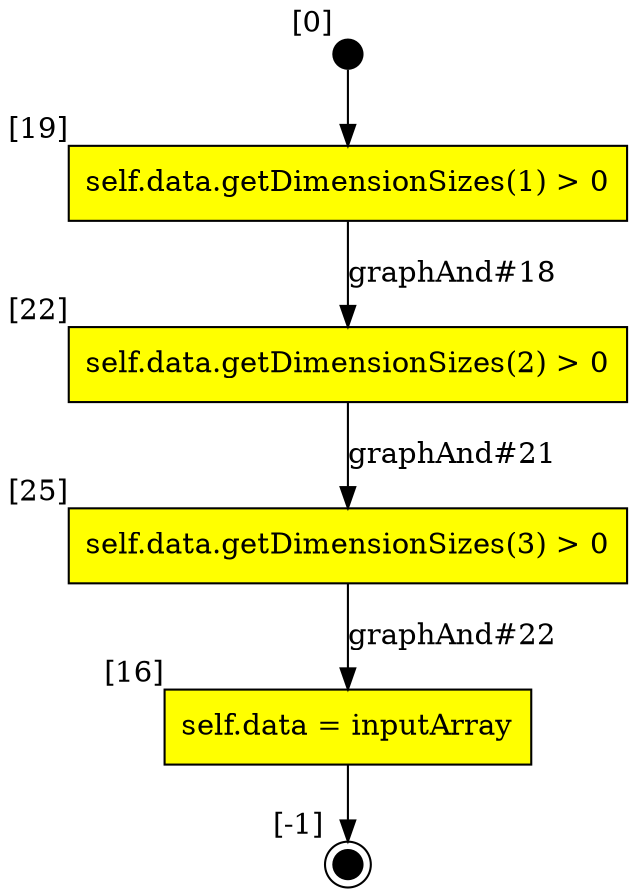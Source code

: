 digraph CLG {
  16 [shape="box", label="self.data = inputArray", style=filled, fillcolor=yellow, xlabel="[16]"];
  17 [style=filled, fillcolor=black, shape="doublecircle", label="", fixedsize=true, width=.2, height=.2, xlabel="[-1]"];
  18 [style=filled, fillcolor=black, shape="circle", label="", fixedsize=true, width=.2, height=.2, xlabel="[0]"];
  19 [shape="box", label="self.data.getDimensionSizes(1) > 0", style=filled, fillcolor=yellow, xlabel="[19]"];
  22 [shape="box", label="self.data.getDimensionSizes(2) > 0", style=filled, fillcolor=yellow, xlabel="[22]"];
  25 [shape="box", label="self.data.getDimensionSizes(3) > 0", style=filled, fillcolor=yellow, xlabel="[25]"];
  19 -> 22[label="graphAnd#18"];
  22 -> 25[label="graphAnd#21"];
  25 -> 16[label="graphAnd#22"];
  16 -> 17;
  18 -> 19;
}

